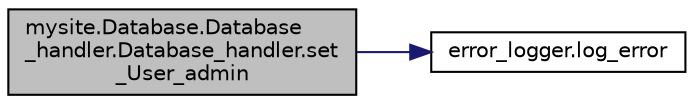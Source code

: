 digraph "mysite.Database.Database_handler.Database_handler.set_User_admin"
{
 // LATEX_PDF_SIZE
  edge [fontname="Helvetica",fontsize="10",labelfontname="Helvetica",labelfontsize="10"];
  node [fontname="Helvetica",fontsize="10",shape=record];
  rankdir="LR";
  Node1 [label="mysite.Database.Database\l_handler.Database_handler.set\l_User_admin",height=0.2,width=0.4,color="black", fillcolor="grey75", style="filled", fontcolor="black",tooltip=" "];
  Node1 -> Node2 [color="midnightblue",fontsize="10",style="solid",fontname="Helvetica"];
  Node2 [label="error_logger.log_error",height=0.2,width=0.4,color="black", fillcolor="white", style="filled",URL="$namespaceerror__logger.html#af09319fc4e67533f62f9e92a63a351d6",tooltip=" "];
}
